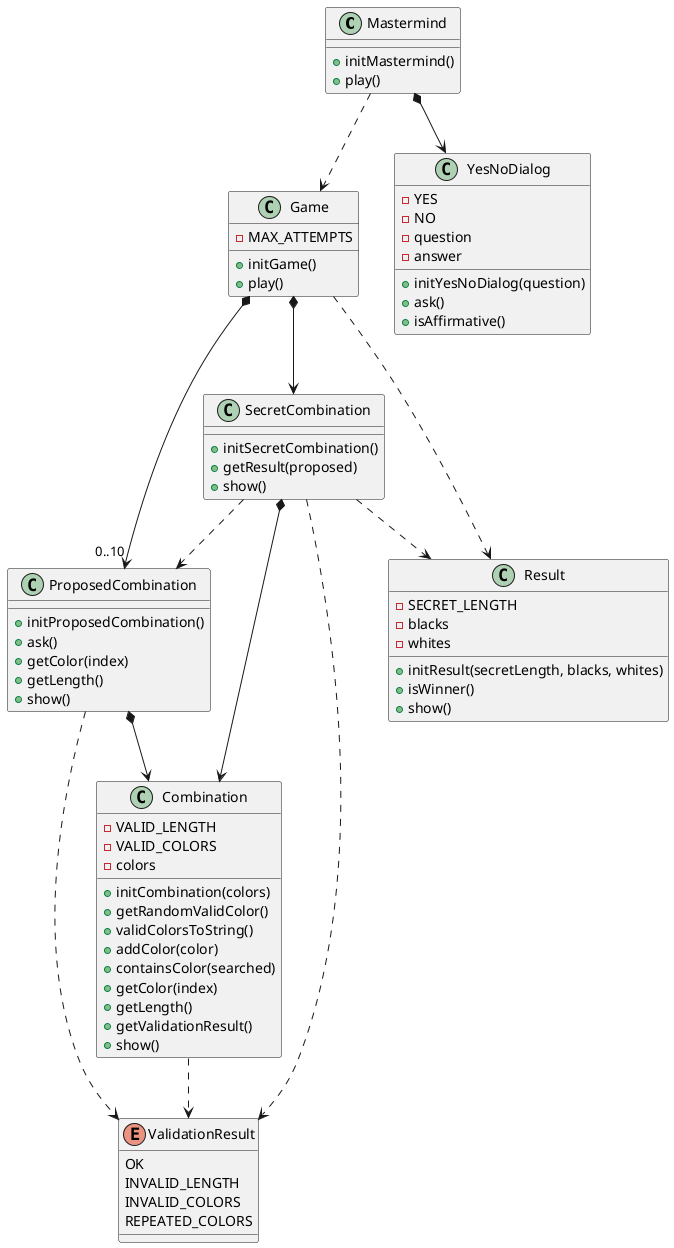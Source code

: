 @startuml analysis

class Mastermind{  

    + initMastermind()
    + play()    
}
Mastermind ..> Game
Mastermind *--> YesNoDialog

class Game{
    - MAX_ATTEMPTS

    + initGame()
    + play()      
}
Game *--> SecretCombination
Game *--> "0..10" ProposedCombination
Game .down.> Result

class SecretCombination{
    
    + initSecretCombination()    
    + getResult(proposed)
    + show()    

}
SecretCombination *-down-> Combination
SecretCombination .down.> ProposedCombination
SecretCombination .down.> Result
SecretCombination .down.> ValidationResult

class Combination{
    - VALID_LENGTH
    - VALID_COLORS    
    - colors

    + initCombination(colors)
    + getRandomValidColor()
    + validColorsToString()
    + addColor(color)
    + containsColor(searched)      
    + getColor(index)
    + getLength()          
    + getValidationResult()
    + show()
}
Combination .down.> ValidationResult

enum ValidationResult{
    OK
    INVALID_LENGTH
    INVALID_COLORS
    REPEATED_COLORS
}

class ProposedCombination{

    + initProposedCombination()
    + ask()   
    + getColor(index)
    + getLength()    
    + show() 
}
ProposedCombination *-down-> Combination
ProposedCombination .down.> ValidationResult

class Result{
    - SECRET_LENGTH
    - blacks
    - whites

    + initResult(secretLength, blacks, whites)
    + isWinner()
    + show()    
}

class YesNoDialog {
    - YES
    - NO
    - question
    - answer    

    + initYesNoDialog(question)
    + ask()
    + isAffirmative()
}
@enduml